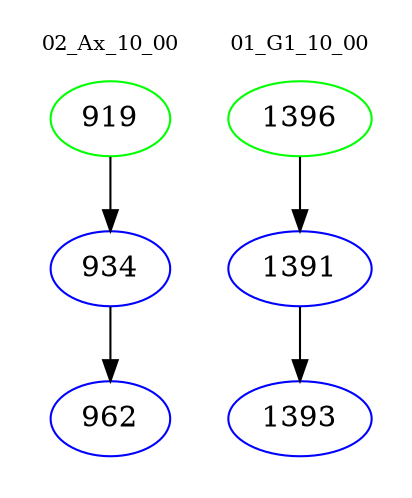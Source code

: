 digraph{
subgraph cluster_0 {
color = white
label = "02_Ax_10_00";
fontsize=10;
T0_919 [label="919", color="green"]
T0_919 -> T0_934 [color="black"]
T0_934 [label="934", color="blue"]
T0_934 -> T0_962 [color="black"]
T0_962 [label="962", color="blue"]
}
subgraph cluster_1 {
color = white
label = "01_G1_10_00";
fontsize=10;
T1_1396 [label="1396", color="green"]
T1_1396 -> T1_1391 [color="black"]
T1_1391 [label="1391", color="blue"]
T1_1391 -> T1_1393 [color="black"]
T1_1393 [label="1393", color="blue"]
}
}
